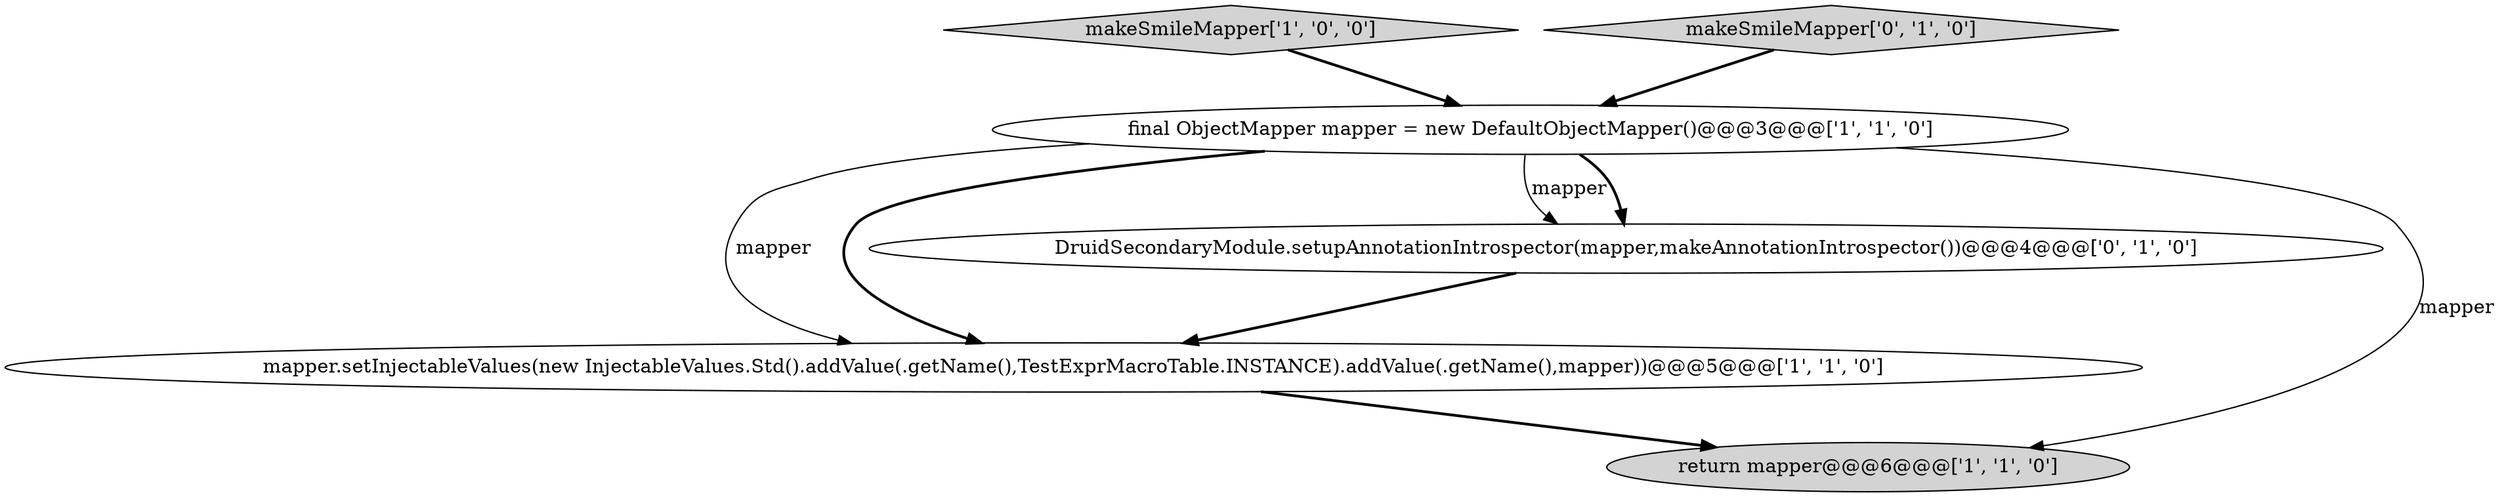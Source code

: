 digraph {
2 [style = filled, label = "mapper.setInjectableValues(new InjectableValues.Std().addValue(.getName(),TestExprMacroTable.INSTANCE).addValue(.getName(),mapper))@@@5@@@['1', '1', '0']", fillcolor = white, shape = ellipse image = "AAA0AAABBB1BBB"];
1 [style = filled, label = "final ObjectMapper mapper = new DefaultObjectMapper()@@@3@@@['1', '1', '0']", fillcolor = white, shape = ellipse image = "AAA0AAABBB1BBB"];
5 [style = filled, label = "DruidSecondaryModule.setupAnnotationIntrospector(mapper,makeAnnotationIntrospector())@@@4@@@['0', '1', '0']", fillcolor = white, shape = ellipse image = "AAA1AAABBB2BBB"];
0 [style = filled, label = "makeSmileMapper['1', '0', '0']", fillcolor = lightgray, shape = diamond image = "AAA0AAABBB1BBB"];
3 [style = filled, label = "return mapper@@@6@@@['1', '1', '0']", fillcolor = lightgray, shape = ellipse image = "AAA0AAABBB1BBB"];
4 [style = filled, label = "makeSmileMapper['0', '1', '0']", fillcolor = lightgray, shape = diamond image = "AAA0AAABBB2BBB"];
5->2 [style = bold, label=""];
1->5 [style = solid, label="mapper"];
1->2 [style = solid, label="mapper"];
1->2 [style = bold, label=""];
0->1 [style = bold, label=""];
4->1 [style = bold, label=""];
1->3 [style = solid, label="mapper"];
2->3 [style = bold, label=""];
1->5 [style = bold, label=""];
}
